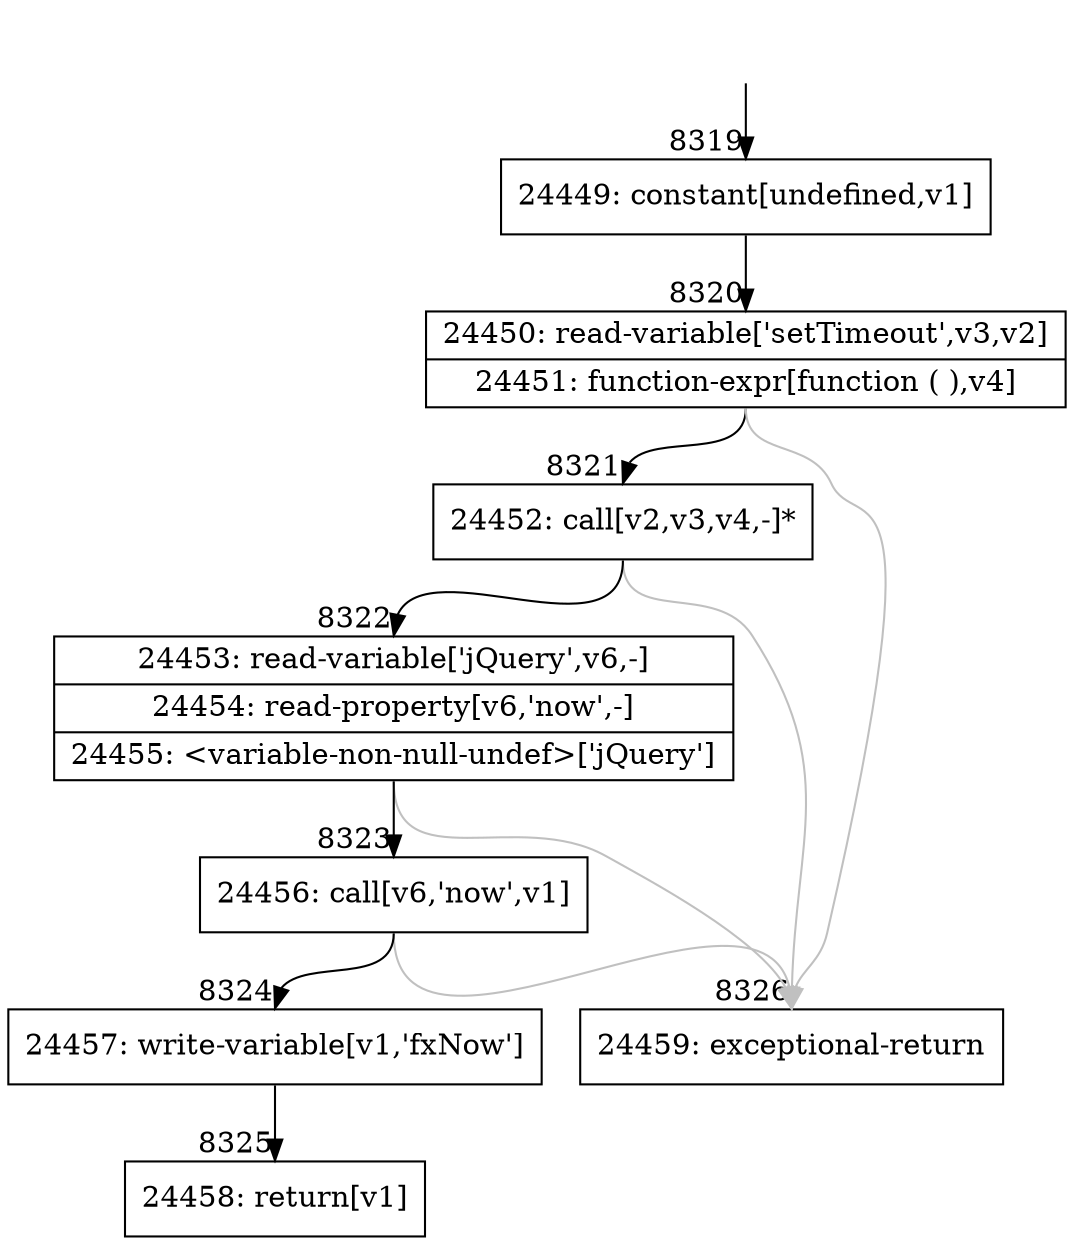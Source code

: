 digraph {
rankdir="TD"
BB_entry515[shape=none,label=""];
BB_entry515 -> BB8319 [tailport=s, headport=n, headlabel="    8319"]
BB8319 [shape=record label="{24449: constant[undefined,v1]}" ] 
BB8319 -> BB8320 [tailport=s, headport=n, headlabel="      8320"]
BB8320 [shape=record label="{24450: read-variable['setTimeout',v3,v2]|24451: function-expr[function ( ),v4]}" ] 
BB8320 -> BB8321 [tailport=s, headport=n, headlabel="      8321"]
BB8320 -> BB8326 [tailport=s, headport=n, color=gray, headlabel="      8326"]
BB8321 [shape=record label="{24452: call[v2,v3,v4,-]*}" ] 
BB8321 -> BB8322 [tailport=s, headport=n, headlabel="      8322"]
BB8321 -> BB8326 [tailport=s, headport=n, color=gray]
BB8322 [shape=record label="{24453: read-variable['jQuery',v6,-]|24454: read-property[v6,'now',-]|24455: \<variable-non-null-undef\>['jQuery']}" ] 
BB8322 -> BB8323 [tailport=s, headport=n, headlabel="      8323"]
BB8322 -> BB8326 [tailport=s, headport=n, color=gray]
BB8323 [shape=record label="{24456: call[v6,'now',v1]}" ] 
BB8323 -> BB8324 [tailport=s, headport=n, headlabel="      8324"]
BB8323 -> BB8326 [tailport=s, headport=n, color=gray]
BB8324 [shape=record label="{24457: write-variable[v1,'fxNow']}" ] 
BB8324 -> BB8325 [tailport=s, headport=n, headlabel="      8325"]
BB8325 [shape=record label="{24458: return[v1]}" ] 
BB8326 [shape=record label="{24459: exceptional-return}" ] 
}
